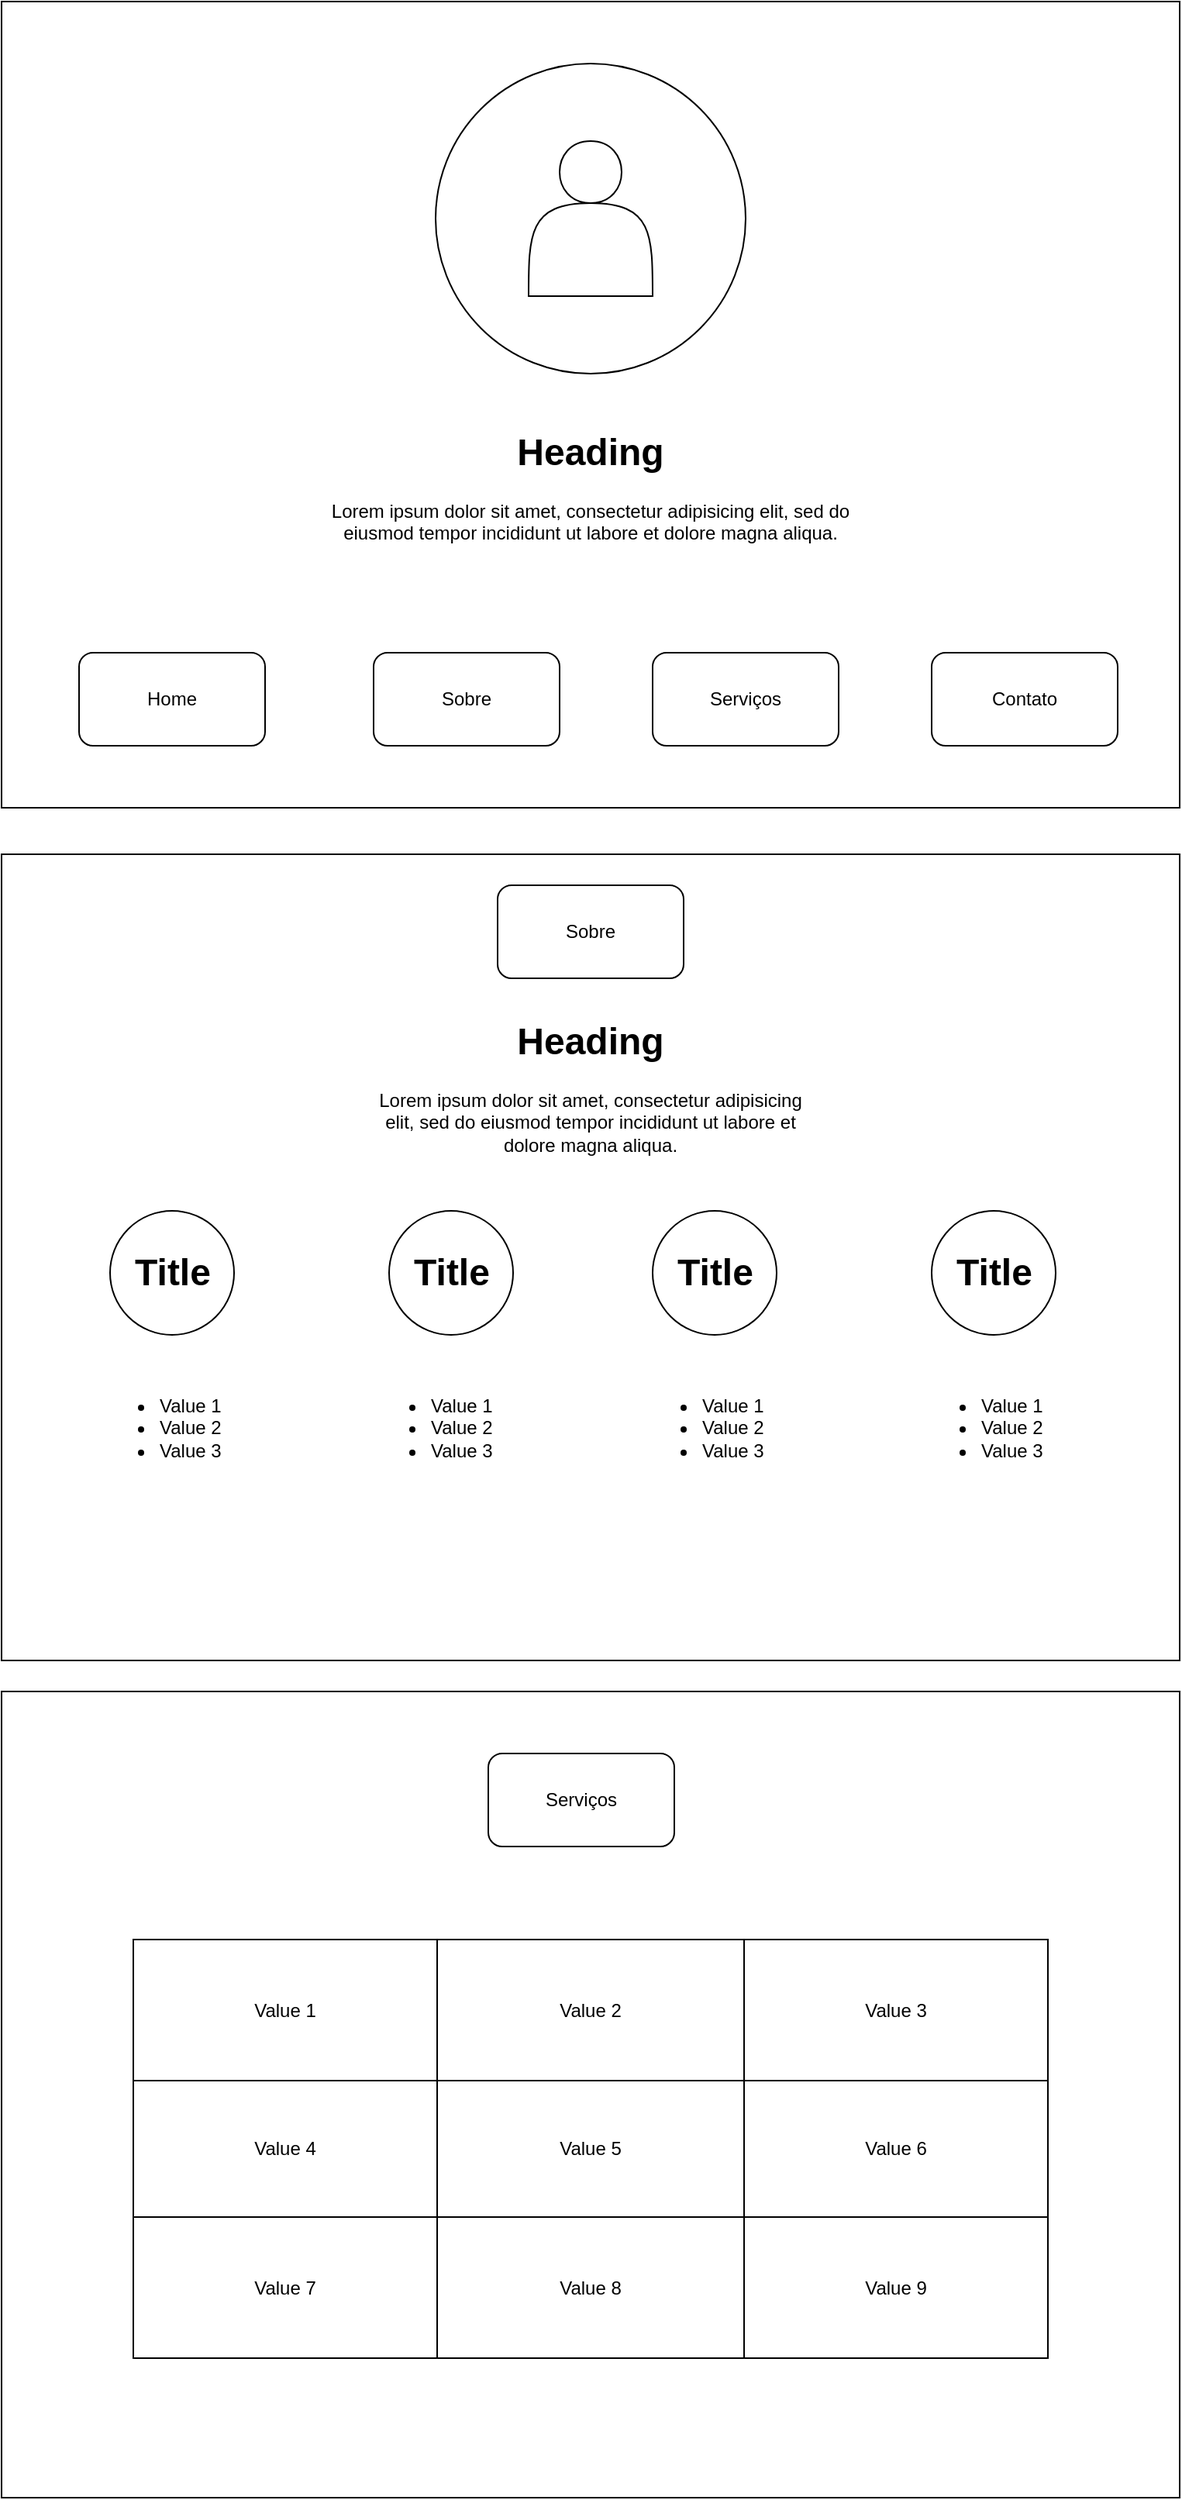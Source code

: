 <mxfile version="24.0.5" type="github">
  <diagram name="Página-1" id="slmT6E7YVwObnmn6phVV">
    <mxGraphModel dx="1434" dy="782" grid="1" gridSize="10" guides="1" tooltips="1" connect="1" arrows="1" fold="1" page="1" pageScale="1" pageWidth="827" pageHeight="1169" math="0" shadow="0">
      <root>
        <mxCell id="0" />
        <mxCell id="1" parent="0" />
        <mxCell id="bzMfPXZOlAse3xhZg_fw-1" value="" style="rounded=0;whiteSpace=wrap;html=1;align=center;" vertex="1" parent="1">
          <mxGeometry x="40" y="80" width="760" height="520" as="geometry" />
        </mxCell>
        <mxCell id="bzMfPXZOlAse3xhZg_fw-2" value="" style="ellipse;whiteSpace=wrap;html=1;aspect=fixed;" vertex="1" parent="1">
          <mxGeometry x="320" y="120" width="200" height="200" as="geometry" />
        </mxCell>
        <mxCell id="bzMfPXZOlAse3xhZg_fw-3" value="&lt;h1 style=&quot;margin-top: 0px;&quot;&gt;Heading&lt;/h1&gt;&lt;p&gt;Lorem ipsum dolor sit amet, consectetur adipisicing elit, sed do eiusmod tempor incididunt ut labore et dolore magna aliqua.&lt;/p&gt;" style="text;html=1;whiteSpace=wrap;overflow=hidden;rounded=0;align=center;" vertex="1" parent="1">
          <mxGeometry x="235" y="350" width="370" height="120" as="geometry" />
        </mxCell>
        <mxCell id="bzMfPXZOlAse3xhZg_fw-5" value="Home" style="rounded=1;whiteSpace=wrap;html=1;" vertex="1" parent="1">
          <mxGeometry x="90" y="500" width="120" height="60" as="geometry" />
        </mxCell>
        <mxCell id="bzMfPXZOlAse3xhZg_fw-6" value="Sobre" style="rounded=1;whiteSpace=wrap;html=1;" vertex="1" parent="1">
          <mxGeometry x="280" y="500" width="120" height="60" as="geometry" />
        </mxCell>
        <mxCell id="bzMfPXZOlAse3xhZg_fw-7" value="Serviços" style="rounded=1;whiteSpace=wrap;html=1;" vertex="1" parent="1">
          <mxGeometry x="460" y="500" width="120" height="60" as="geometry" />
        </mxCell>
        <mxCell id="bzMfPXZOlAse3xhZg_fw-8" value="Contato" style="rounded=1;whiteSpace=wrap;html=1;" vertex="1" parent="1">
          <mxGeometry x="640" y="500" width="120" height="60" as="geometry" />
        </mxCell>
        <mxCell id="bzMfPXZOlAse3xhZg_fw-9" value="" style="shape=actor;whiteSpace=wrap;html=1;" vertex="1" parent="1">
          <mxGeometry x="380" y="170" width="80" height="100" as="geometry" />
        </mxCell>
        <mxCell id="bzMfPXZOlAse3xhZg_fw-10" value="" style="rounded=0;whiteSpace=wrap;html=1;align=center;" vertex="1" parent="1">
          <mxGeometry x="40" y="630" width="760" height="520" as="geometry" />
        </mxCell>
        <mxCell id="bzMfPXZOlAse3xhZg_fw-12" value="Sobre" style="rounded=1;whiteSpace=wrap;html=1;" vertex="1" parent="1">
          <mxGeometry x="360" y="650" width="120" height="60" as="geometry" />
        </mxCell>
        <mxCell id="bzMfPXZOlAse3xhZg_fw-13" value="&lt;h1 style=&quot;margin-top: 0px;&quot;&gt;Heading&lt;/h1&gt;&lt;p&gt;Lorem ipsum dolor sit amet, consectetur adipisicing elit, sed do eiusmod tempor incididunt ut labore et dolore magna aliqua.&lt;/p&gt;" style="text;html=1;whiteSpace=wrap;overflow=hidden;rounded=0;align=center;" vertex="1" parent="1">
          <mxGeometry x="275" y="730" width="290" height="130" as="geometry" />
        </mxCell>
        <mxCell id="bzMfPXZOlAse3xhZg_fw-14" value="" style="ellipse;whiteSpace=wrap;html=1;aspect=fixed;" vertex="1" parent="1">
          <mxGeometry x="110" y="860" width="80" height="80" as="geometry" />
        </mxCell>
        <mxCell id="bzMfPXZOlAse3xhZg_fw-15" value="" style="ellipse;whiteSpace=wrap;html=1;aspect=fixed;" vertex="1" parent="1">
          <mxGeometry x="290" y="860" width="80" height="80" as="geometry" />
        </mxCell>
        <mxCell id="bzMfPXZOlAse3xhZg_fw-16" value="" style="ellipse;whiteSpace=wrap;html=1;aspect=fixed;" vertex="1" parent="1">
          <mxGeometry x="460" y="860" width="80" height="80" as="geometry" />
        </mxCell>
        <mxCell id="bzMfPXZOlAse3xhZg_fw-17" value="" style="ellipse;whiteSpace=wrap;html=1;aspect=fixed;" vertex="1" parent="1">
          <mxGeometry x="640" y="860" width="80" height="80" as="geometry" />
        </mxCell>
        <mxCell id="bzMfPXZOlAse3xhZg_fw-18" value="Title" style="text;strokeColor=none;fillColor=none;html=1;fontSize=24;fontStyle=1;verticalAlign=middle;align=center;" vertex="1" parent="1">
          <mxGeometry x="100" y="880" width="100" height="40" as="geometry" />
        </mxCell>
        <mxCell id="bzMfPXZOlAse3xhZg_fw-19" value="Title" style="text;strokeColor=none;fillColor=none;html=1;fontSize=24;fontStyle=1;verticalAlign=middle;align=center;" vertex="1" parent="1">
          <mxGeometry x="280" y="880" width="100" height="40" as="geometry" />
        </mxCell>
        <mxCell id="bzMfPXZOlAse3xhZg_fw-20" value="Title" style="text;strokeColor=none;fillColor=none;html=1;fontSize=24;fontStyle=1;verticalAlign=middle;align=center;" vertex="1" parent="1">
          <mxGeometry x="450" y="880" width="100" height="40" as="geometry" />
        </mxCell>
        <mxCell id="bzMfPXZOlAse3xhZg_fw-21" value="Title" style="text;strokeColor=none;fillColor=none;html=1;fontSize=24;fontStyle=1;verticalAlign=middle;align=center;" vertex="1" parent="1">
          <mxGeometry x="617.5" y="880" width="125" height="40" as="geometry" />
        </mxCell>
        <mxCell id="bzMfPXZOlAse3xhZg_fw-23" value="&lt;ul&gt;&lt;li&gt;Value 1&lt;/li&gt;&lt;li&gt;Value 2&lt;/li&gt;&lt;li&gt;Value 3&lt;/li&gt;&lt;/ul&gt;" style="text;strokeColor=none;fillColor=none;html=1;whiteSpace=wrap;verticalAlign=middle;overflow=hidden;" vertex="1" parent="1">
          <mxGeometry x="100" y="960" width="100" height="80" as="geometry" />
        </mxCell>
        <mxCell id="bzMfPXZOlAse3xhZg_fw-24" value="&lt;ul&gt;&lt;li&gt;Value 1&lt;/li&gt;&lt;li&gt;Value 2&lt;/li&gt;&lt;li&gt;Value 3&lt;/li&gt;&lt;/ul&gt;" style="text;strokeColor=none;fillColor=none;html=1;whiteSpace=wrap;verticalAlign=middle;overflow=hidden;" vertex="1" parent="1">
          <mxGeometry x="275" y="960" width="100" height="80" as="geometry" />
        </mxCell>
        <mxCell id="bzMfPXZOlAse3xhZg_fw-25" value="&lt;ul&gt;&lt;li&gt;Value 1&lt;/li&gt;&lt;li&gt;Value 2&lt;/li&gt;&lt;li&gt;Value 3&lt;/li&gt;&lt;/ul&gt;" style="text;strokeColor=none;fillColor=none;html=1;whiteSpace=wrap;verticalAlign=middle;overflow=hidden;" vertex="1" parent="1">
          <mxGeometry x="450" y="960" width="100" height="80" as="geometry" />
        </mxCell>
        <mxCell id="bzMfPXZOlAse3xhZg_fw-26" value="&lt;ul&gt;&lt;li&gt;Value 1&lt;/li&gt;&lt;li&gt;Value 2&lt;/li&gt;&lt;li&gt;Value 3&lt;/li&gt;&lt;/ul&gt;" style="text;strokeColor=none;fillColor=none;html=1;whiteSpace=wrap;verticalAlign=middle;overflow=hidden;" vertex="1" parent="1">
          <mxGeometry x="630" y="960" width="100" height="80" as="geometry" />
        </mxCell>
        <mxCell id="bzMfPXZOlAse3xhZg_fw-27" value="" style="rounded=0;whiteSpace=wrap;html=1;align=center;" vertex="1" parent="1">
          <mxGeometry x="40" y="1170" width="760" height="520" as="geometry" />
        </mxCell>
        <mxCell id="bzMfPXZOlAse3xhZg_fw-28" value="Serviços" style="rounded=1;whiteSpace=wrap;html=1;" vertex="1" parent="1">
          <mxGeometry x="354" y="1210" width="120" height="60" as="geometry" />
        </mxCell>
        <mxCell id="bzMfPXZOlAse3xhZg_fw-29" value="" style="childLayout=tableLayout;recursiveResize=0;shadow=0;fillColor=none;" vertex="1" parent="1">
          <mxGeometry x="125" y="1330" width="590" height="270" as="geometry" />
        </mxCell>
        <mxCell id="bzMfPXZOlAse3xhZg_fw-30" value="" style="shape=tableRow;horizontal=0;startSize=0;swimlaneHead=0;swimlaneBody=0;top=0;left=0;bottom=0;right=0;dropTarget=0;collapsible=0;recursiveResize=0;expand=0;fontStyle=0;fillColor=none;strokeColor=inherit;" vertex="1" parent="bzMfPXZOlAse3xhZg_fw-29">
          <mxGeometry width="590" height="91" as="geometry" />
        </mxCell>
        <mxCell id="bzMfPXZOlAse3xhZg_fw-31" value="Value 1" style="connectable=0;recursiveResize=0;strokeColor=inherit;fillColor=none;align=center;whiteSpace=wrap;html=1;" vertex="1" parent="bzMfPXZOlAse3xhZg_fw-30">
          <mxGeometry width="196" height="91" as="geometry">
            <mxRectangle width="196" height="91" as="alternateBounds" />
          </mxGeometry>
        </mxCell>
        <mxCell id="bzMfPXZOlAse3xhZg_fw-32" value="Value 2" style="connectable=0;recursiveResize=0;strokeColor=inherit;fillColor=none;align=center;whiteSpace=wrap;html=1;" vertex="1" parent="bzMfPXZOlAse3xhZg_fw-30">
          <mxGeometry x="196" width="198" height="91" as="geometry">
            <mxRectangle width="198" height="91" as="alternateBounds" />
          </mxGeometry>
        </mxCell>
        <mxCell id="bzMfPXZOlAse3xhZg_fw-33" value="Value 3" style="connectable=0;recursiveResize=0;strokeColor=inherit;fillColor=none;align=center;whiteSpace=wrap;html=1;" vertex="1" parent="bzMfPXZOlAse3xhZg_fw-30">
          <mxGeometry x="394" width="196" height="91" as="geometry">
            <mxRectangle width="196" height="91" as="alternateBounds" />
          </mxGeometry>
        </mxCell>
        <mxCell id="bzMfPXZOlAse3xhZg_fw-34" style="shape=tableRow;horizontal=0;startSize=0;swimlaneHead=0;swimlaneBody=0;top=0;left=0;bottom=0;right=0;dropTarget=0;collapsible=0;recursiveResize=0;expand=0;fontStyle=0;fillColor=none;strokeColor=inherit;" vertex="1" parent="bzMfPXZOlAse3xhZg_fw-29">
          <mxGeometry y="91" width="590" height="88" as="geometry" />
        </mxCell>
        <mxCell id="bzMfPXZOlAse3xhZg_fw-35" value="Value 4" style="connectable=0;recursiveResize=0;strokeColor=inherit;fillColor=none;align=center;whiteSpace=wrap;html=1;" vertex="1" parent="bzMfPXZOlAse3xhZg_fw-34">
          <mxGeometry width="196" height="88" as="geometry">
            <mxRectangle width="196" height="88" as="alternateBounds" />
          </mxGeometry>
        </mxCell>
        <mxCell id="bzMfPXZOlAse3xhZg_fw-36" value="Value 5" style="connectable=0;recursiveResize=0;strokeColor=inherit;fillColor=none;align=center;whiteSpace=wrap;html=1;" vertex="1" parent="bzMfPXZOlAse3xhZg_fw-34">
          <mxGeometry x="196" width="198" height="88" as="geometry">
            <mxRectangle width="198" height="88" as="alternateBounds" />
          </mxGeometry>
        </mxCell>
        <mxCell id="bzMfPXZOlAse3xhZg_fw-37" value="Value 6" style="connectable=0;recursiveResize=0;strokeColor=inherit;fillColor=none;align=center;whiteSpace=wrap;html=1;" vertex="1" parent="bzMfPXZOlAse3xhZg_fw-34">
          <mxGeometry x="394" width="196" height="88" as="geometry">
            <mxRectangle width="196" height="88" as="alternateBounds" />
          </mxGeometry>
        </mxCell>
        <mxCell id="bzMfPXZOlAse3xhZg_fw-38" style="shape=tableRow;horizontal=0;startSize=0;swimlaneHead=0;swimlaneBody=0;top=0;left=0;bottom=0;right=0;dropTarget=0;collapsible=0;recursiveResize=0;expand=0;fontStyle=0;fillColor=none;strokeColor=inherit;" vertex="1" parent="bzMfPXZOlAse3xhZg_fw-29">
          <mxGeometry y="179" width="590" height="91" as="geometry" />
        </mxCell>
        <mxCell id="bzMfPXZOlAse3xhZg_fw-39" value="Value 7" style="connectable=0;recursiveResize=0;strokeColor=inherit;fillColor=none;align=center;whiteSpace=wrap;html=1;" vertex="1" parent="bzMfPXZOlAse3xhZg_fw-38">
          <mxGeometry width="196" height="91" as="geometry">
            <mxRectangle width="196" height="91" as="alternateBounds" />
          </mxGeometry>
        </mxCell>
        <mxCell id="bzMfPXZOlAse3xhZg_fw-40" value="Value 8" style="connectable=0;recursiveResize=0;strokeColor=inherit;fillColor=none;align=center;whiteSpace=wrap;html=1;" vertex="1" parent="bzMfPXZOlAse3xhZg_fw-38">
          <mxGeometry x="196" width="198" height="91" as="geometry">
            <mxRectangle width="198" height="91" as="alternateBounds" />
          </mxGeometry>
        </mxCell>
        <mxCell id="bzMfPXZOlAse3xhZg_fw-41" value="Value 9" style="connectable=0;recursiveResize=0;strokeColor=inherit;fillColor=none;align=center;whiteSpace=wrap;html=1;" vertex="1" parent="bzMfPXZOlAse3xhZg_fw-38">
          <mxGeometry x="394" width="196" height="91" as="geometry">
            <mxRectangle width="196" height="91" as="alternateBounds" />
          </mxGeometry>
        </mxCell>
      </root>
    </mxGraphModel>
  </diagram>
</mxfile>
